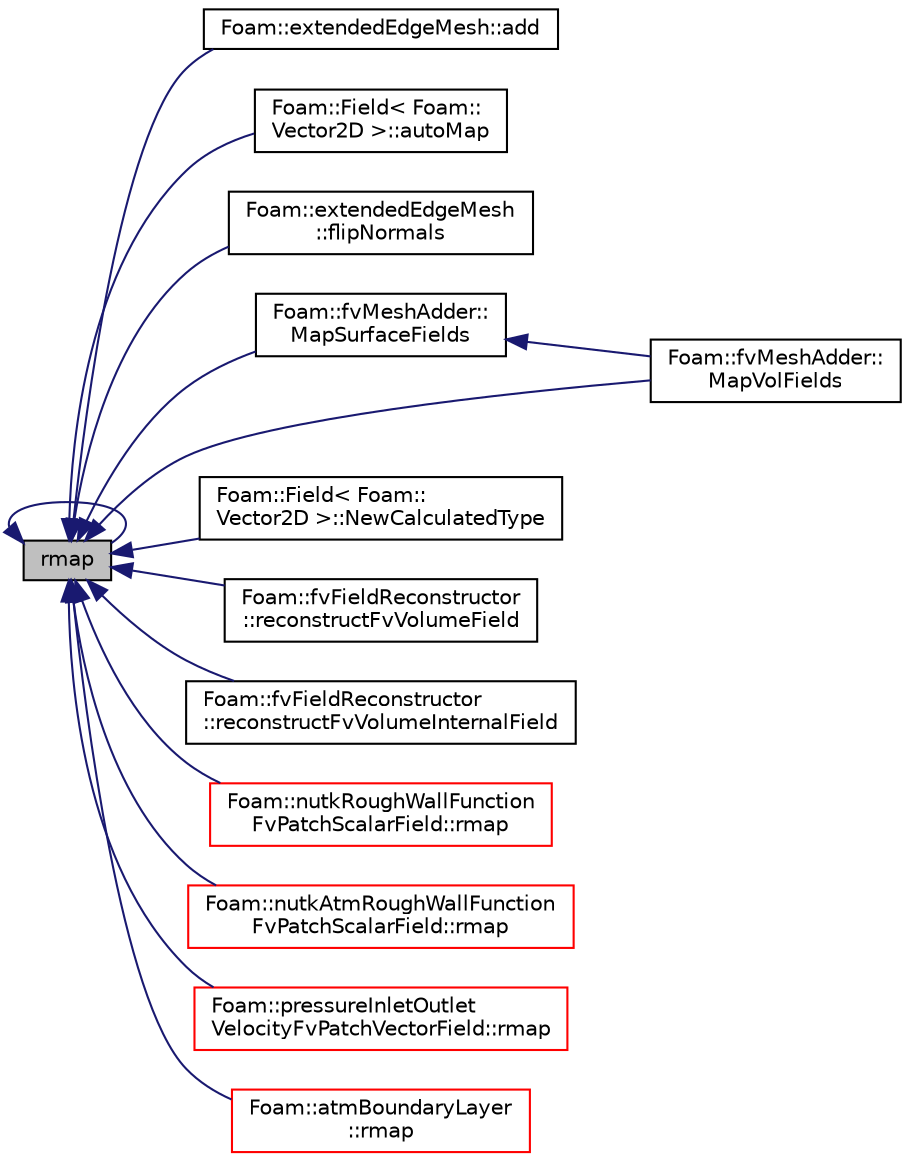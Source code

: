digraph "rmap"
{
  bgcolor="transparent";
  edge [fontname="Helvetica",fontsize="10",labelfontname="Helvetica",labelfontsize="10"];
  node [fontname="Helvetica",fontsize="10",shape=record];
  rankdir="LR";
  Node1990 [label="rmap",height=0.2,width=0.4,color="black", fillcolor="grey75", style="filled", fontcolor="black"];
  Node1990 -> Node1991 [dir="back",color="midnightblue",fontsize="10",style="solid",fontname="Helvetica"];
  Node1991 [label="Foam::extendedEdgeMesh::add",height=0.2,width=0.4,color="black",URL="$a22549.html#af07e0aa40a7a71b92a74dd6b77a44ad3",tooltip="Add extendedEdgeMesh. No filtering of duplicates. "];
  Node1990 -> Node1992 [dir="back",color="midnightblue",fontsize="10",style="solid",fontname="Helvetica"];
  Node1992 [label="Foam::Field\< Foam::\lVector2D \>::autoMap",height=0.2,width=0.4,color="black",URL="$a27573.html#a4e1ad0c02ab6adecdf8edff203159e4c",tooltip="Map from self. "];
  Node1990 -> Node1993 [dir="back",color="midnightblue",fontsize="10",style="solid",fontname="Helvetica"];
  Node1993 [label="Foam::extendedEdgeMesh\l::flipNormals",height=0.2,width=0.4,color="black",URL="$a22549.html#ace7a4ec5b5de12179b1d4194ea408066",tooltip="Flip normals. All concave become convex, all internal external. "];
  Node1990 -> Node1994 [dir="back",color="midnightblue",fontsize="10",style="solid",fontname="Helvetica"];
  Node1994 [label="Foam::fvMeshAdder::\lMapSurfaceFields",height=0.2,width=0.4,color="black",URL="$a22189.html#ac922e4c0c5c9f6ad9cca372ef61c0da5",tooltip="Map all surfaceFields of Type. "];
  Node1994 -> Node1995 [dir="back",color="midnightblue",fontsize="10",style="solid",fontname="Helvetica"];
  Node1995 [label="Foam::fvMeshAdder::\lMapVolFields",height=0.2,width=0.4,color="black",URL="$a22189.html#a46a9dc762edc65a8de2d5f8e47dca058",tooltip="Map all volFields of Type. "];
  Node1990 -> Node1995 [dir="back",color="midnightblue",fontsize="10",style="solid",fontname="Helvetica"];
  Node1990 -> Node1996 [dir="back",color="midnightblue",fontsize="10",style="solid",fontname="Helvetica"];
  Node1996 [label="Foam::Field\< Foam::\lVector2D \>::NewCalculatedType",height=0.2,width=0.4,color="black",URL="$a27573.html#ae6bdf47436f49314cb0fc784144bf18f",tooltip="Return a pointer to a new calculatedFvPatchFieldField created on. "];
  Node1990 -> Node1997 [dir="back",color="midnightblue",fontsize="10",style="solid",fontname="Helvetica"];
  Node1997 [label="Foam::fvFieldReconstructor\l::reconstructFvVolumeField",height=0.2,width=0.4,color="black",URL="$a29997.html#a90cfb84d27add92760313f088161db12"];
  Node1990 -> Node1998 [dir="back",color="midnightblue",fontsize="10",style="solid",fontname="Helvetica"];
  Node1998 [label="Foam::fvFieldReconstructor\l::reconstructFvVolumeInternalField",height=0.2,width=0.4,color="black",URL="$a29997.html#ab1508cb73d1bd6a876117ac8cc39e1ab"];
  Node1990 -> Node1999 [dir="back",color="midnightblue",fontsize="10",style="solid",fontname="Helvetica"];
  Node1999 [label="Foam::nutkRoughWallFunction\lFvPatchScalarField::rmap",height=0.2,width=0.4,color="red",URL="$a32149.html#a713277715ccc0a5ef466b0516d44731f",tooltip="Reverse map the given fvPatchField onto this fvPatchField. "];
  Node1990 -> Node2003 [dir="back",color="midnightblue",fontsize="10",style="solid",fontname="Helvetica"];
  Node2003 [label="Foam::nutkAtmRoughWallFunction\lFvPatchScalarField::rmap",height=0.2,width=0.4,color="red",URL="$a32145.html#a713277715ccc0a5ef466b0516d44731f",tooltip="Reverse map the given fvPatchField onto this fvPatchField. "];
  Node1990 -> Node2007 [dir="back",color="midnightblue",fontsize="10",style="solid",fontname="Helvetica"];
  Node2007 [label="Foam::pressureInletOutlet\lVelocityFvPatchVectorField::rmap",height=0.2,width=0.4,color="red",URL="$a23033.html#a4fe41b169c41bfcd4311c1d1e27a96ed",tooltip="Reverse map the given fvPatchField onto this fvPatchField. "];
  Node1990 -> Node2012 [dir="back",color="midnightblue",fontsize="10",style="solid",fontname="Helvetica"];
  Node2012 [label="Foam::atmBoundaryLayer\l::rmap",height=0.2,width=0.4,color="red",URL="$a32309.html#a670094b08fb7f2e53678b72397f942f3",tooltip="Reverse map the given fvPatchField onto this fvPatchField. "];
  Node1990 -> Node1990 [dir="back",color="midnightblue",fontsize="10",style="solid",fontname="Helvetica"];
}
